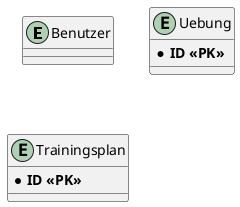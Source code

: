 @startuml
entity Benutzer

entity Uebung
{
    * **ID <<PK>>**
}

entity Trainingsplan
{
    * **ID <<PK>>**
}
@enduml
